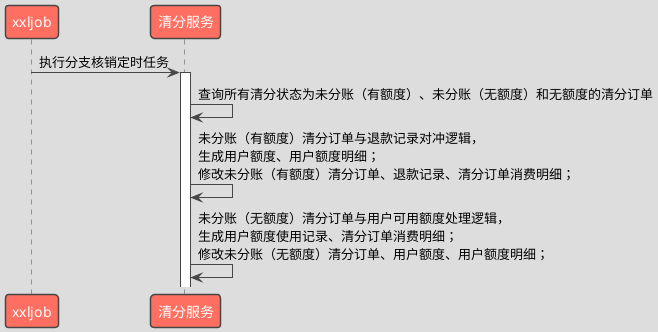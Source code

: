 @startuml
'https://plantuml.com/sequence-diagram
!theme toy

xxljob -> 清分服务: 执行分支核销定时任务
activate 清分服务
清分服务 -> 清分服务: 查询所有清分状态为未分账（有额度）、未分账（无额度）和无额度的清分订单
清分服务 -> 清分服务: 未分账（有额度）清分订单与退款记录对冲逻辑， \n生成用户额度、用户额度明细；\n修改未分账（有额度）清分订单、退款记录、清分订单消费明细；
清分服务 -> 清分服务: 未分账（无额度）清分订单与用户可用额度处理逻辑，\n生成用户额度使用记录、清分订单消费明细；\n修改未分账（无额度）清分订单、用户额度、用户额度明细；
@enduml
